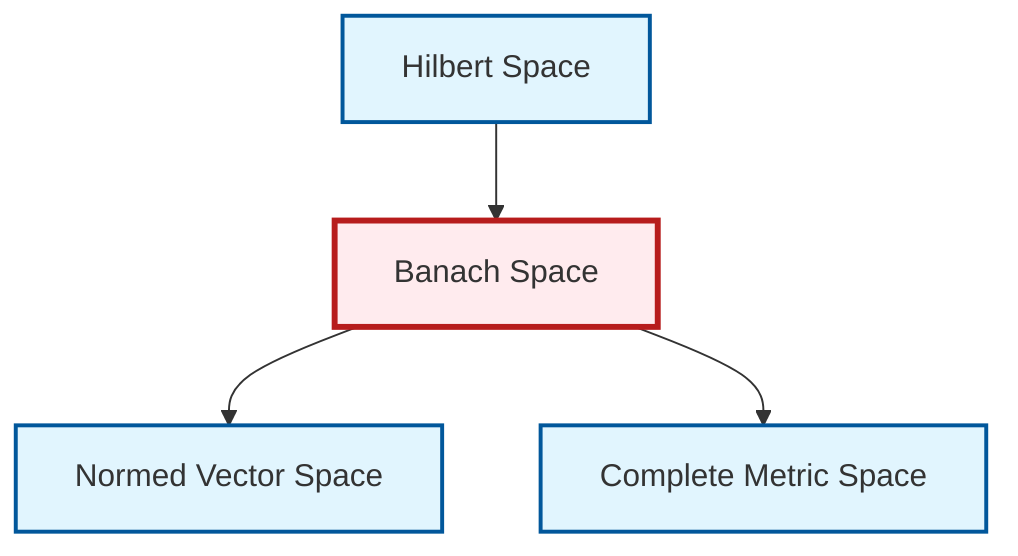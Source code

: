 graph TD
    classDef definition fill:#e1f5fe,stroke:#01579b,stroke-width:2px
    classDef theorem fill:#f3e5f5,stroke:#4a148c,stroke-width:2px
    classDef axiom fill:#fff3e0,stroke:#e65100,stroke-width:2px
    classDef example fill:#e8f5e9,stroke:#1b5e20,stroke-width:2px
    classDef current fill:#ffebee,stroke:#b71c1c,stroke-width:3px
    def-hilbert-space["Hilbert Space"]:::definition
    def-complete-metric-space["Complete Metric Space"]:::definition
    def-banach-space["Banach Space"]:::definition
    def-normed-vector-space["Normed Vector Space"]:::definition
    def-hilbert-space --> def-banach-space
    def-banach-space --> def-normed-vector-space
    def-banach-space --> def-complete-metric-space
    class def-banach-space current